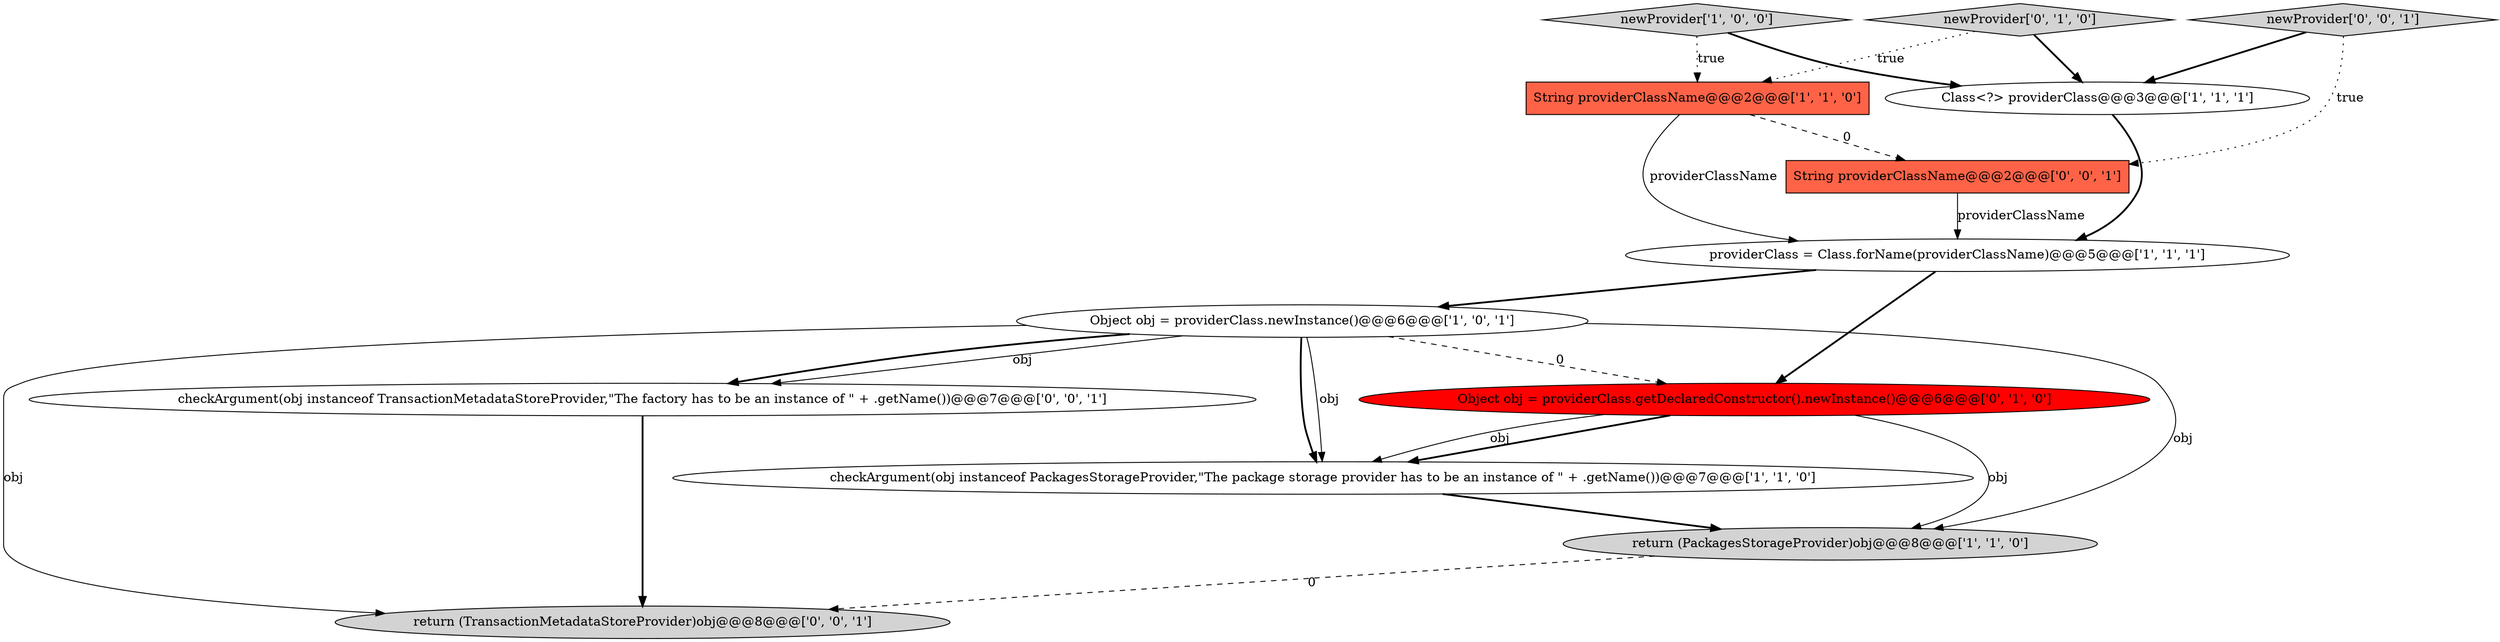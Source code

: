 digraph {
11 [style = filled, label = "checkArgument(obj instanceof TransactionMetadataStoreProvider,\"The factory has to be an instance of \" + .getName())@@@7@@@['0', '0', '1']", fillcolor = white, shape = ellipse image = "AAA0AAABBB3BBB"];
8 [style = filled, label = "Object obj = providerClass.getDeclaredConstructor().newInstance()@@@6@@@['0', '1', '0']", fillcolor = red, shape = ellipse image = "AAA1AAABBB2BBB"];
5 [style = filled, label = "String providerClassName@@@2@@@['1', '1', '0']", fillcolor = tomato, shape = box image = "AAA0AAABBB1BBB"];
0 [style = filled, label = "Object obj = providerClass.newInstance()@@@6@@@['1', '0', '1']", fillcolor = white, shape = ellipse image = "AAA0AAABBB1BBB"];
12 [style = filled, label = "return (TransactionMetadataStoreProvider)obj@@@8@@@['0', '0', '1']", fillcolor = lightgray, shape = ellipse image = "AAA0AAABBB3BBB"];
6 [style = filled, label = "checkArgument(obj instanceof PackagesStorageProvider,\"The package storage provider has to be an instance of \" + .getName())@@@7@@@['1', '1', '0']", fillcolor = white, shape = ellipse image = "AAA0AAABBB1BBB"];
2 [style = filled, label = "return (PackagesStorageProvider)obj@@@8@@@['1', '1', '0']", fillcolor = lightgray, shape = ellipse image = "AAA0AAABBB1BBB"];
3 [style = filled, label = "providerClass = Class.forName(providerClassName)@@@5@@@['1', '1', '1']", fillcolor = white, shape = ellipse image = "AAA0AAABBB1BBB"];
9 [style = filled, label = "newProvider['0', '0', '1']", fillcolor = lightgray, shape = diamond image = "AAA0AAABBB3BBB"];
7 [style = filled, label = "newProvider['0', '1', '0']", fillcolor = lightgray, shape = diamond image = "AAA0AAABBB2BBB"];
1 [style = filled, label = "Class<?> providerClass@@@3@@@['1', '1', '1']", fillcolor = white, shape = ellipse image = "AAA0AAABBB1BBB"];
4 [style = filled, label = "newProvider['1', '0', '0']", fillcolor = lightgray, shape = diamond image = "AAA0AAABBB1BBB"];
10 [style = filled, label = "String providerClassName@@@2@@@['0', '0', '1']", fillcolor = tomato, shape = box image = "AAA0AAABBB3BBB"];
4->5 [style = dotted, label="true"];
7->1 [style = bold, label=""];
0->6 [style = bold, label=""];
0->6 [style = solid, label="obj"];
0->2 [style = solid, label="obj"];
0->11 [style = solid, label="obj"];
1->3 [style = bold, label=""];
0->11 [style = bold, label=""];
8->6 [style = bold, label=""];
11->12 [style = bold, label=""];
10->3 [style = solid, label="providerClassName"];
8->6 [style = solid, label="obj"];
3->0 [style = bold, label=""];
7->5 [style = dotted, label="true"];
6->2 [style = bold, label=""];
8->2 [style = solid, label="obj"];
2->12 [style = dashed, label="0"];
0->12 [style = solid, label="obj"];
5->10 [style = dashed, label="0"];
5->3 [style = solid, label="providerClassName"];
3->8 [style = bold, label=""];
0->8 [style = dashed, label="0"];
4->1 [style = bold, label=""];
9->1 [style = bold, label=""];
9->10 [style = dotted, label="true"];
}
